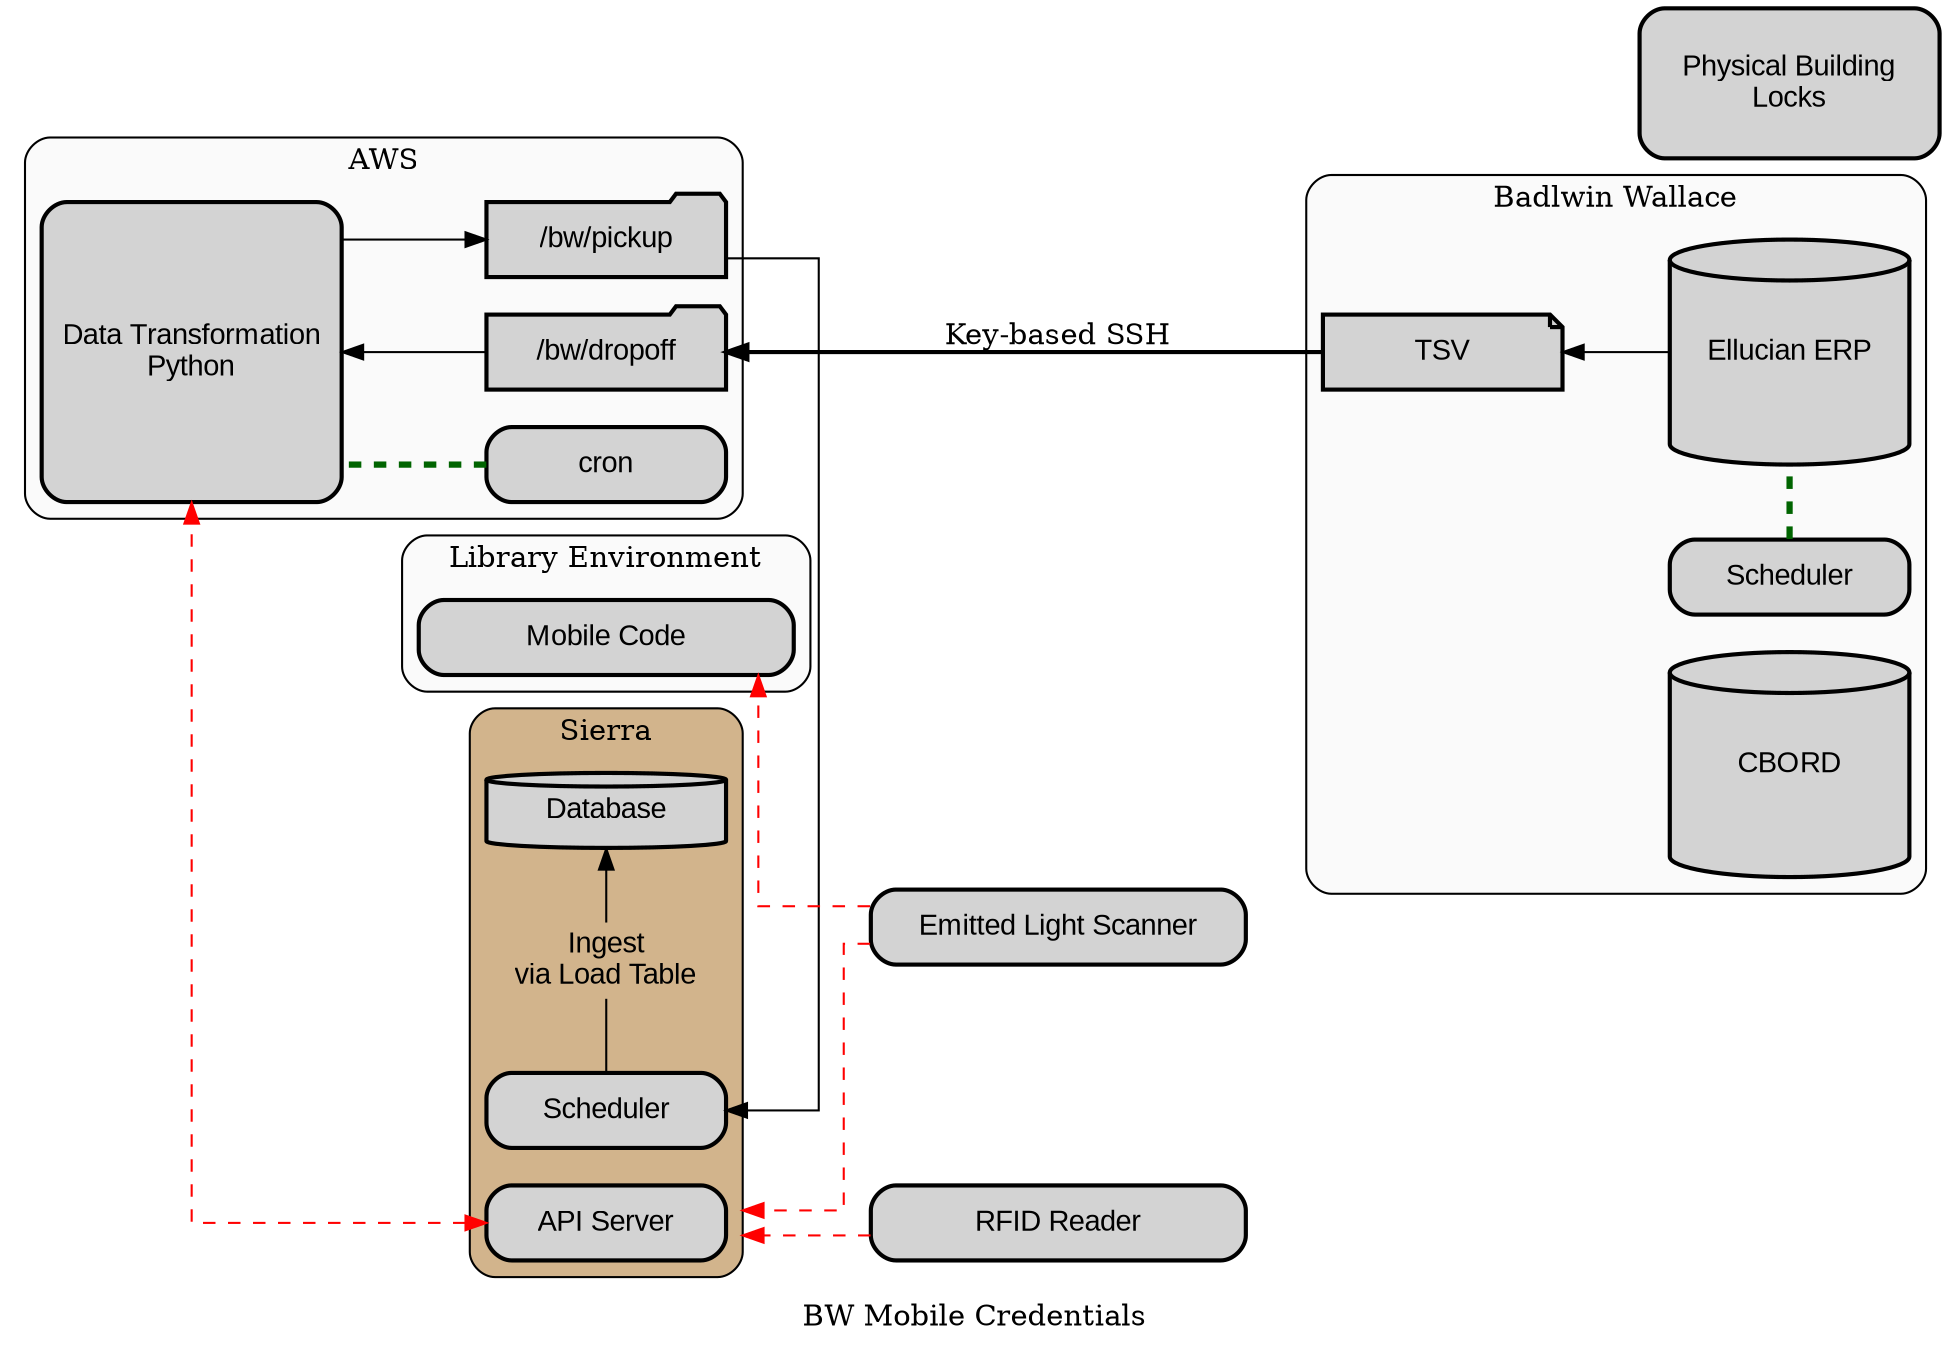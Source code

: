 strict digraph MobileCredentials {
  rankdir=RL
  splines=ortho
  compound=true
  concentrate=false
  label="BW Mobile Credentials"
  node[style="rounded,filled,bold", shape=box, fixedsize=true, width=1.6, fontname="Arial"]

  // SubGraphs
  // Note: cluster_ prefix is important
  subgraph cluster_baldwin_wallace {
    label="Badlwin Wallace"
    style=rounded
    bgcolor="#fafafa"
    scheduler1[label="Scheduler"]
    database1[shape=cylinder, label="Ellucian ERP", height=1.5]
    file1[shape=note, label="TSV", URL="https://opal-libraries.org/patron-loads/profiles"]
    database3[shape=cylinder, label="CBORD", height=1.5]
    {
        rank=same;
        scheduler1,database1
    }
  }

  subgraph cluster_ohionet {
    label="AWS"
    style=rounded
    bgcolor="#fafafa"
    pickup[label="/bw/pickup", shape=folder]
    dropoff[label="/bw/dropoff", shape=folder]
    cron[label="cron"]
    dataTransformation[label="Data Transformation\nPython", width=2, height=2]
    {
        rank=same;
        cron, pickup
    }
  }

  subgraph cluster_sierra {
      label="Sierra"
      style=rounded
      bgcolor=tan
      scheduler2[label="Scheduler"]
      api1[label="API Server"]
      database2[shape=cylinder, label="Database"]
      note5[style=none;shape=plaintext; label="Ingest\nvia Load Table", width=1.5]
      {
          rank=same;
          scheduler2,api1,database2, note5
      }
  }

  subgraph cluster_patron {
      label="Library Environment"
      style=rounded
      bgcolor="#fafafa"
      phone1[label="Mobile Code", width=2.5]
      //note6[style=none, shape=plaintext, label="scans", width=1]
  }

  // Free-Floating Nodes
  //
  //note2[style=none;shape=plaintext; label="key-based SSH", width=1.5]
  scanner1[label="Emitted Light Scanner", width=2.5]
  scanner2[label="RFID Reader", width=2.5]
  keycard1[label="Physical Building\nLocks", width=2, height=1]

  // Dotted Edges | No Arrowhead
  edge[arrowhead=none, style=dotted]

  // Dotted Edges
  edge[arrowhead=normal, style=dotted]

  // Thin Edges | No Arrowhead
  edge[arrowhead=none, width=1, style=none, shape=plaintext]
  scheduler2 -> note5

  // Blod Edges
  edge[arrowhead=normal, style=bold]
  file1 -> dropoff [label="Key-based SSH", minlen=2]

  // Thin Edges
  edge[arrowhead=normal, style=normal]
  dropoff -> dataTransformation
  dataTransformation -> pickup
  pickup -> scheduler2
  note5 -> database2
  database1 -> file1

  // Hashed Edges
  edge[arrowhead=normal, style=dashed, color=red]
  api1 -> dataTransformation [dir=both]
  scanner1 -> phone1
  scanner1 -> api1 [lhead=cluster_sierra]
  scanner2 -> api1 [lhead=cluster_sierra]

  // Hashed Edges | No Arroehead (control lines)
  edge[arrowhead=none, style=dashed, penwidth=3, color=darkgreen]
  cron -> dataTransformation
  scheduler1 -> database1
}
